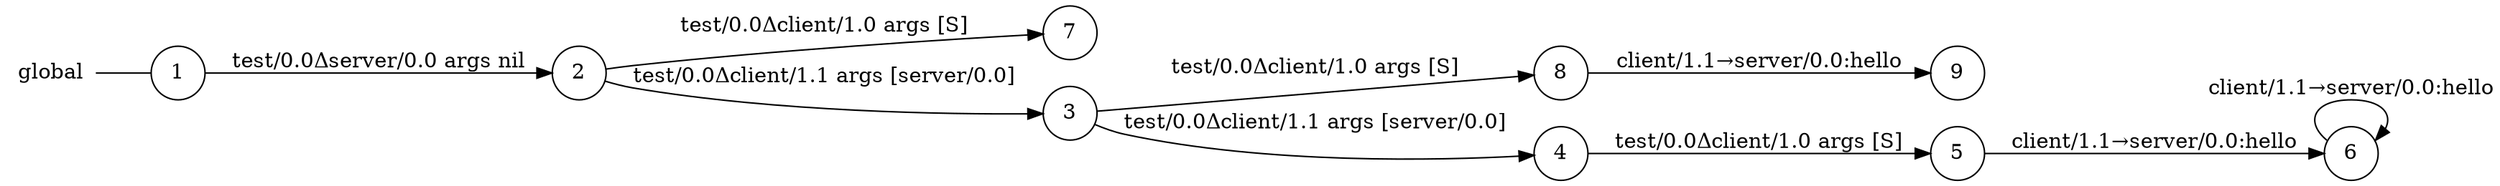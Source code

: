 digraph global {
	rankdir="LR";
	n_0 [label="global", shape="plaintext"];
	n_1 [id="9", shape=circle, label="9"];
	n_2 [id="8", shape=circle, label="8"];
	n_3 [id="1", shape=circle, label="1"];
	n_0 -> n_3 [arrowhead=none];
	n_4 [id="7", shape=circle, label="7"];
	n_5 [id="4", shape=circle, label="4"];
	n_6 [id="6", shape=circle, label="6"];
	n_7 [id="3", shape=circle, label="3"];
	n_8 [id="2", shape=circle, label="2"];
	n_9 [id="5", shape=circle, label="5"];

	n_7 -> n_5 [id="[$e|2]", label="test/0.0Δclient/1.1 args [server/0.0]"];
	n_5 -> n_9 [id="[$e|3]", label="test/0.0Δclient/1.0 args [S]"];
	n_7 -> n_2 [id="[$e|6]", label="test/0.0Δclient/1.0 args [S]"];
	n_8 -> n_7 [id="[$e|1]", label="test/0.0Δclient/1.1 args [server/0.0]"];
	n_6 -> n_6 [id="[$e|8]", label="client/1.1→server/0.0:hello"];
	n_3 -> n_8 [id="[$e|0]", label="test/0.0Δserver/0.0 args nil"];
	n_2 -> n_1 [id="[$e|7]", label="client/1.1→server/0.0:hello"];
	n_9 -> n_6 [id="[$e|4]", label="client/1.1→server/0.0:hello"];
	n_8 -> n_4 [id="[$e|5]", label="test/0.0Δclient/1.0 args [S]"];
}

